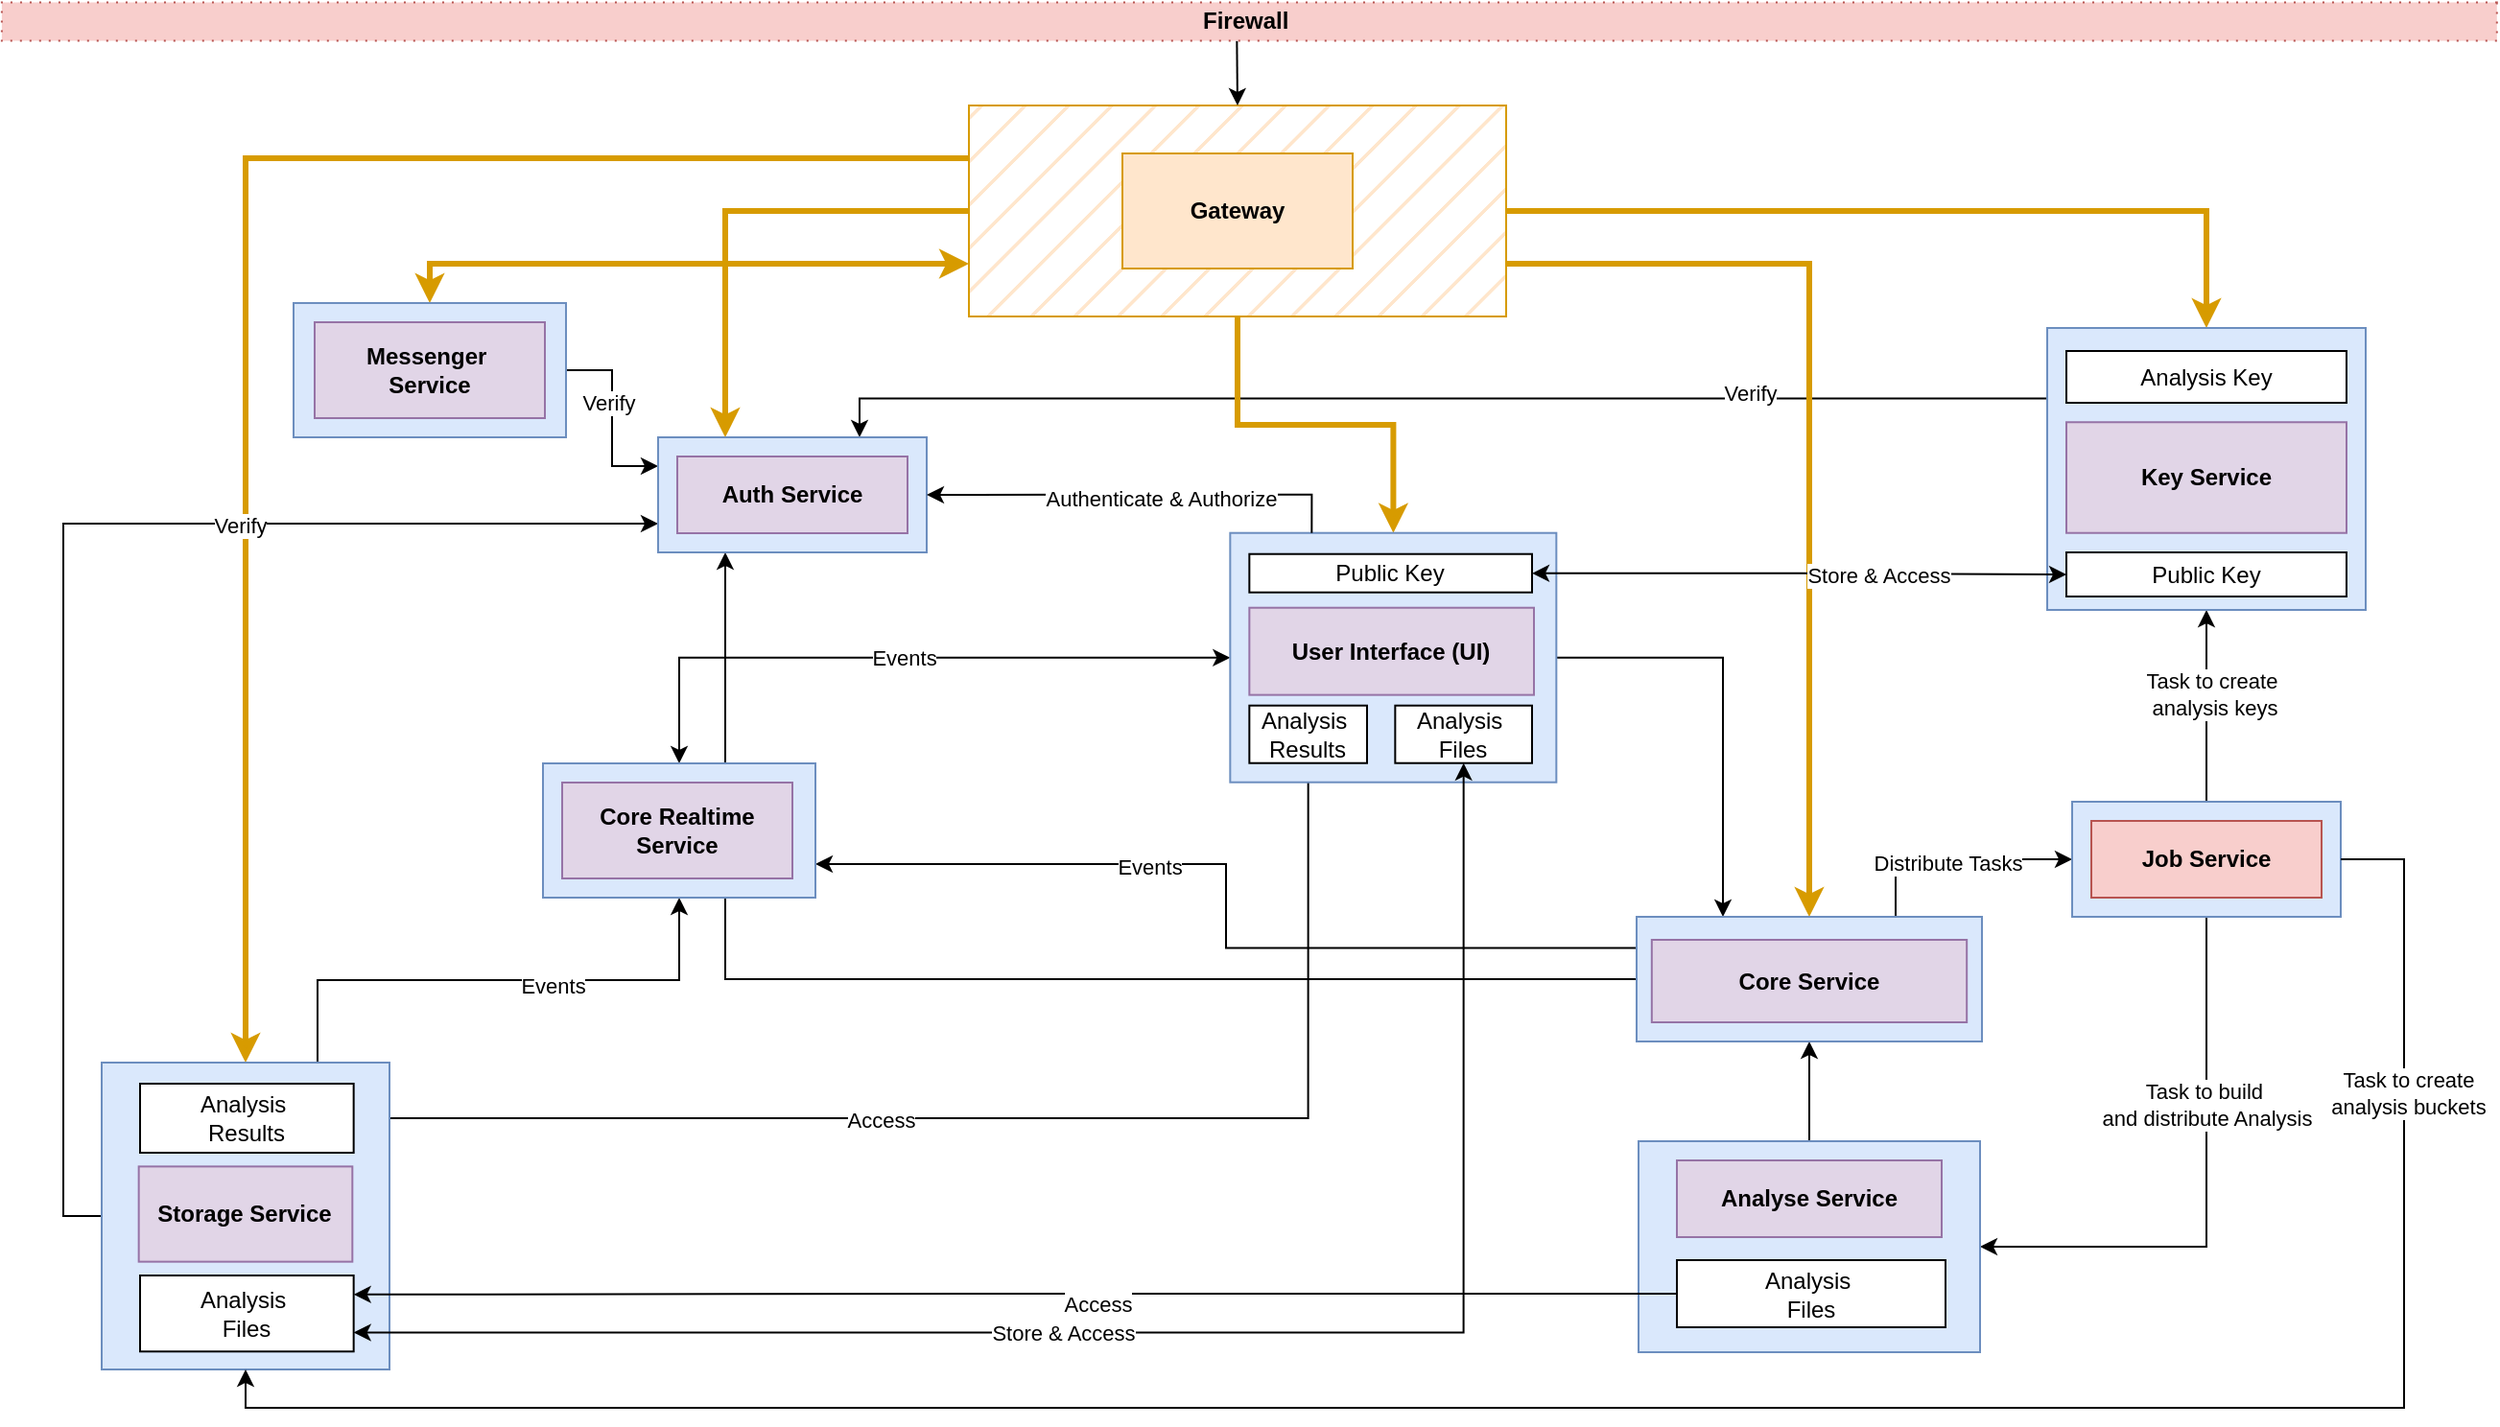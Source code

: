 <mxfile version="24.7.4">
  <diagram name="Page-1" id="822b0af5-4adb-64df-f703-e8dfc1f81529">
    <mxGraphModel dx="2266" dy="1668" grid="1" gridSize="10" guides="1" tooltips="1" connect="1" arrows="1" fold="1" page="1" pageScale="1" pageWidth="1100" pageHeight="850" background="none" math="0" shadow="0">
      <root>
        <mxCell id="0" />
        <mxCell id="1" parent="0" />
        <mxCell id="PBtX4HCvhkAMB2_3Ykh0-14" style="edgeStyle=orthogonalEdgeStyle;rounded=0;orthogonalLoop=1;jettySize=auto;html=1;entryX=0.5;entryY=0;entryDx=0;entryDy=0;fillColor=#ffe6cc;strokeColor=#d79b00;strokeWidth=3;exitX=0;exitY=0.25;exitDx=0;exitDy=0;" parent="1" source="PBtX4HCvhkAMB2_3Ykh0-4" target="oog65j6L7B87XHzVz9v1-12" edge="1">
          <mxGeometry relative="1" as="geometry" />
        </mxCell>
        <mxCell id="oog65j6L7B87XHzVz9v1-75" style="edgeStyle=orthogonalEdgeStyle;rounded=0;orthogonalLoop=1;jettySize=auto;html=1;entryX=0;entryY=0.75;entryDx=0;entryDy=0;fontColor=#FFFFFF;exitX=0;exitY=0.5;exitDx=0;exitDy=0;fillColor=#f9f7ed;shadow=0;strokeColor=#000000;" parent="1" source="oog65j6L7B87XHzVz9v1-12" target="oog65j6L7B87XHzVz9v1-2" edge="1">
          <mxGeometry relative="1" as="geometry">
            <mxPoint x="390" y="660" as="sourcePoint" />
          </mxGeometry>
        </mxCell>
        <mxCell id="PBtX4HCvhkAMB2_3Ykh0-20" value="Verify" style="edgeLabel;html=1;align=center;verticalAlign=middle;resizable=0;points=[];" parent="oog65j6L7B87XHzVz9v1-75" vertex="1" connectable="0">
          <mxGeometry x="0.369" y="-1" relative="1" as="geometry">
            <mxPoint as="offset" />
          </mxGeometry>
        </mxCell>
        <mxCell id="oog65j6L7B87XHzVz9v1-72" style="edgeStyle=orthogonalEdgeStyle;rounded=0;orthogonalLoop=1;jettySize=auto;html=1;fontColor=#FFFFFF;strokeColor=default;entryX=0.75;entryY=0;entryDx=0;entryDy=0;exitX=0;exitY=0.25;exitDx=0;exitDy=0;" parent="1" source="oog65j6L7B87XHzVz9v1-6" target="oog65j6L7B87XHzVz9v1-2" edge="1">
          <mxGeometry relative="1" as="geometry">
            <mxPoint x="1681" y="-165" as="sourcePoint" />
          </mxGeometry>
        </mxCell>
        <mxCell id="VzUCPUByovG9wuieKJeH-6" value="Verify" style="edgeLabel;html=1;align=center;verticalAlign=middle;resizable=0;points=[];" parent="oog65j6L7B87XHzVz9v1-72" vertex="1" connectable="0">
          <mxGeometry x="-0.515" y="-3" relative="1" as="geometry">
            <mxPoint as="offset" />
          </mxGeometry>
        </mxCell>
        <mxCell id="oog65j6L7B87XHzVz9v1-60" style="edgeStyle=orthogonalEdgeStyle;rounded=0;orthogonalLoop=1;jettySize=auto;html=1;exitX=1;exitY=0.75;exitDx=0;exitDy=0;fontColor=#FFFFFF;strokeColor=default;entryX=0;entryY=0.25;entryDx=0;entryDy=0;startArrow=classic;startFill=1;endArrow=none;endFill=0;" parent="1" source="bdQprHYoD2ILjPD8wSrT-7" target="oog65j6L7B87XHzVz9v1-9" edge="1">
          <mxGeometry relative="1" as="geometry">
            <mxPoint x="829" y="475" as="sourcePoint" />
            <mxPoint x="1265" y="300" as="targetPoint" />
          </mxGeometry>
        </mxCell>
        <mxCell id="oog65j6L7B87XHzVz9v1-87" value="Text" style="edgeLabel;html=1;align=center;verticalAlign=middle;resizable=0;points=[];fontColor=#FFFFFF;" parent="oog65j6L7B87XHzVz9v1-60" vertex="1" connectable="0">
          <mxGeometry x="-0.298" y="-6" relative="1" as="geometry">
            <mxPoint as="offset" />
          </mxGeometry>
        </mxCell>
        <mxCell id="oog65j6L7B87XHzVz9v1-88" value="&lt;span style=&quot;&quot;&gt;&lt;font color=&quot;#000000&quot;&gt;Events&lt;/font&gt;&lt;/span&gt;" style="edgeLabel;html=1;align=center;verticalAlign=middle;resizable=0;points=[];fontColor=#FFFFFF;labelBackgroundColor=default;labelBorderColor=none;" parent="oog65j6L7B87XHzVz9v1-60" vertex="1" connectable="0">
          <mxGeometry x="-0.265" y="-1" relative="1" as="geometry">
            <mxPoint as="offset" />
          </mxGeometry>
        </mxCell>
        <mxCell id="oog65j6L7B87XHzVz9v1-73" style="edgeStyle=orthogonalEdgeStyle;rounded=0;orthogonalLoop=1;jettySize=auto;html=1;entryX=0;entryY=0.25;entryDx=0;entryDy=0;fontColor=#FFFFFF;strokeColor=default;" parent="1" source="oog65j6L7B87XHzVz9v1-15" target="oog65j6L7B87XHzVz9v1-2" edge="1">
          <mxGeometry relative="1" as="geometry" />
        </mxCell>
        <mxCell id="PBtX4HCvhkAMB2_3Ykh0-23" value="Verify" style="edgeLabel;html=1;align=center;verticalAlign=middle;resizable=0;points=[];" parent="oog65j6L7B87XHzVz9v1-73" vertex="1" connectable="0">
          <mxGeometry x="-0.164" y="-2" relative="1" as="geometry">
            <mxPoint as="offset" />
          </mxGeometry>
        </mxCell>
        <mxCell id="oog65j6L7B87XHzVz9v1-74" style="edgeStyle=orthogonalEdgeStyle;rounded=0;orthogonalLoop=1;jettySize=auto;html=1;fontColor=#FFFFFF;strokeColor=default;entryX=0.25;entryY=1;entryDx=0;entryDy=0;" parent="1" source="oog65j6L7B87XHzVz9v1-9" target="oog65j6L7B87XHzVz9v1-2" edge="1">
          <mxGeometry relative="1" as="geometry" />
        </mxCell>
        <mxCell id="oog65j6L7B87XHzVz9v1-86" style="edgeStyle=orthogonalEdgeStyle;rounded=0;orthogonalLoop=1;jettySize=auto;html=1;fontColor=#FFFFFF;strokeColor=default;entryX=0.25;entryY=0;entryDx=0;entryDy=0;" parent="1" source="oog65j6L7B87XHzVz9v1-83" target="oog65j6L7B87XHzVz9v1-9" edge="1">
          <mxGeometry relative="1" as="geometry" />
        </mxCell>
        <mxCell id="oog65j6L7B87XHzVz9v1-95" style="edgeStyle=orthogonalEdgeStyle;rounded=0;orthogonalLoop=1;jettySize=auto;html=1;fontColor=#FFFFFF;strokeColor=default;exitX=0.75;exitY=0;exitDx=0;exitDy=0;entryX=0.5;entryY=1;entryDx=0;entryDy=0;startArrow=none;startFill=0;endArrow=classic;endFill=1;" parent="1" source="oog65j6L7B87XHzVz9v1-12" target="bdQprHYoD2ILjPD8wSrT-7" edge="1">
          <mxGeometry relative="1" as="geometry" />
        </mxCell>
        <mxCell id="oog65j6L7B87XHzVz9v1-96" value="&lt;font style=&quot;&quot;&gt;Events&lt;/font&gt;" style="edgeLabel;html=1;align=center;verticalAlign=middle;resizable=0;points=[];fontColor=#000000;labelBackgroundColor=#FFFFFF;" parent="oog65j6L7B87XHzVz9v1-95" vertex="1" connectable="0">
          <mxGeometry x="0.206" y="-3" relative="1" as="geometry">
            <mxPoint as="offset" />
          </mxGeometry>
        </mxCell>
        <mxCell id="oog65j6L7B87XHzVz9v1-97" style="edgeStyle=orthogonalEdgeStyle;rounded=0;orthogonalLoop=1;jettySize=auto;html=1;entryX=0.5;entryY=0;entryDx=0;entryDy=0;fontColor=#FFFFFF;strokeColor=default;endArrow=classic;endFill=1;startArrow=classic;startFill=1;" parent="1" source="oog65j6L7B87XHzVz9v1-83" target="bdQprHYoD2ILjPD8wSrT-7" edge="1">
          <mxGeometry relative="1" as="geometry" />
        </mxCell>
        <mxCell id="PBtX4HCvhkAMB2_3Ykh0-24" value="Events" style="edgeLabel;html=1;align=center;verticalAlign=middle;resizable=0;points=[];" parent="oog65j6L7B87XHzVz9v1-97" vertex="1" connectable="0">
          <mxGeometry x="-0.007" relative="1" as="geometry">
            <mxPoint as="offset" />
          </mxGeometry>
        </mxCell>
        <mxCell id="oog65j6L7B87XHzVz9v1-103" style="edgeStyle=orthogonalEdgeStyle;rounded=0;orthogonalLoop=1;jettySize=auto;html=1;fontColor=#FFFFFF;strokeColor=default;exitX=0.5;exitY=1;exitDx=0;exitDy=0;entryX=1;entryY=0.5;entryDx=0;entryDy=0;" parent="1" source="oog65j6L7B87XHzVz9v1-101" target="oog65j6L7B87XHzVz9v1-68" edge="1">
          <mxGeometry relative="1" as="geometry" />
        </mxCell>
        <mxCell id="VzUCPUByovG9wuieKJeH-23" value="Task to build&amp;nbsp;&lt;div&gt;and distribute Analysis&lt;/div&gt;" style="edgeLabel;html=1;align=center;verticalAlign=middle;resizable=0;points=[];" parent="oog65j6L7B87XHzVz9v1-103" vertex="1" connectable="0">
          <mxGeometry x="-0.326" relative="1" as="geometry">
            <mxPoint as="offset" />
          </mxGeometry>
        </mxCell>
        <mxCell id="oog65j6L7B87XHzVz9v1-104" style="edgeStyle=orthogonalEdgeStyle;rounded=0;orthogonalLoop=1;jettySize=auto;html=1;entryX=0;entryY=0.5;entryDx=0;entryDy=0;fontColor=#FFFFFF;strokeColor=default;exitX=0.75;exitY=0;exitDx=0;exitDy=0;" parent="1" source="oog65j6L7B87XHzVz9v1-9" target="oog65j6L7B87XHzVz9v1-101" edge="1">
          <mxGeometry relative="1" as="geometry" />
        </mxCell>
        <mxCell id="VzUCPUByovG9wuieKJeH-26" value="Distribute Tasks" style="edgeLabel;html=1;align=center;verticalAlign=middle;resizable=0;points=[];" parent="oog65j6L7B87XHzVz9v1-104" vertex="1" connectable="0">
          <mxGeometry x="-0.066" y="-2" relative="1" as="geometry">
            <mxPoint as="offset" />
          </mxGeometry>
        </mxCell>
        <mxCell id="PBtX4HCvhkAMB2_3Ykh0-3" value="" style="group;fillColor=#fad7ac;strokeColor=#b46504;fillStyle=hatch;" parent="1" vertex="1" connectable="0">
          <mxGeometry x="1122" y="-403" width="280" height="110" as="geometry" />
        </mxCell>
        <mxCell id="PBtX4HCvhkAMB2_3Ykh0-4" value="" style="rounded=0;whiteSpace=wrap;html=1;fillColor=#ffe6cc;fillStyle=hatch;strokeColor=#d79b00;" parent="PBtX4HCvhkAMB2_3Ykh0-3" vertex="1">
          <mxGeometry width="280" height="110" as="geometry" />
        </mxCell>
        <mxCell id="PBtX4HCvhkAMB2_3Ykh0-5" value="&lt;b&gt;Gateway&lt;/b&gt;" style="rounded=0;whiteSpace=wrap;html=1;fillColor=#ffe6cc;strokeColor=#d79b00;" parent="PBtX4HCvhkAMB2_3Ykh0-3" vertex="1">
          <mxGeometry x="80" y="25" width="120" height="60" as="geometry" />
        </mxCell>
        <mxCell id="PBtX4HCvhkAMB2_3Ykh0-9" style="edgeStyle=orthogonalEdgeStyle;rounded=0;orthogonalLoop=1;jettySize=auto;html=1;entryX=0.5;entryY=0;entryDx=0;entryDy=0;exitX=1.009;exitY=0.505;exitDx=0;exitDy=0;exitPerimeter=0;" parent="1" source="PBtX4HCvhkAMB2_3Ykh0-2" target="PBtX4HCvhkAMB2_3Ykh0-4" edge="1">
          <mxGeometry relative="1" as="geometry">
            <mxPoint x="1260" y="-435" as="sourcePoint" />
          </mxGeometry>
        </mxCell>
        <mxCell id="PBtX4HCvhkAMB2_3Ykh0-2" value="Firewall&amp;nbsp;" style="rounded=0;whiteSpace=wrap;html=1;fillColor=#f8cecc;strokeColor=#b85450;dashed=1;dashPattern=1 4;fontStyle=1;horizontal=0;rotation=90;" parent="1" vertex="1">
          <mxGeometry x="1258.17" y="-1096.98" width="20" height="1300.46" as="geometry" />
        </mxCell>
        <mxCell id="PBtX4HCvhkAMB2_3Ykh0-10" style="edgeStyle=orthogonalEdgeStyle;rounded=0;orthogonalLoop=1;jettySize=auto;html=1;fillColor=#ffe6cc;strokeColor=#d79b00;strokeWidth=3;" parent="1" source="PBtX4HCvhkAMB2_3Ykh0-4" target="oog65j6L7B87XHzVz9v1-6" edge="1">
          <mxGeometry relative="1" as="geometry" />
        </mxCell>
        <mxCell id="PBtX4HCvhkAMB2_3Ykh0-11" style="edgeStyle=orthogonalEdgeStyle;rounded=0;orthogonalLoop=1;jettySize=auto;html=1;entryX=0.5;entryY=0;entryDx=0;entryDy=0;exitX=1;exitY=0.75;exitDx=0;exitDy=0;fillColor=#ffe6cc;strokeColor=#d79b00;strokeWidth=3;" parent="1" source="PBtX4HCvhkAMB2_3Ykh0-4" target="oog65j6L7B87XHzVz9v1-9" edge="1">
          <mxGeometry relative="1" as="geometry" />
        </mxCell>
        <mxCell id="PBtX4HCvhkAMB2_3Ykh0-12" style="edgeStyle=orthogonalEdgeStyle;rounded=0;orthogonalLoop=1;jettySize=auto;html=1;entryX=0.5;entryY=0;entryDx=0;entryDy=0;fillColor=#ffe6cc;strokeColor=#d79b00;exitX=0;exitY=0.75;exitDx=0;exitDy=0;strokeWidth=3;startArrow=classic;startFill=1;" parent="1" source="PBtX4HCvhkAMB2_3Ykh0-4" target="oog65j6L7B87XHzVz9v1-15" edge="1">
          <mxGeometry relative="1" as="geometry" />
        </mxCell>
        <mxCell id="PBtX4HCvhkAMB2_3Ykh0-15" style="edgeStyle=orthogonalEdgeStyle;rounded=0;orthogonalLoop=1;jettySize=auto;html=1;strokeWidth=3;fillColor=#ffe6cc;strokeColor=#d79b00;" parent="1" source="PBtX4HCvhkAMB2_3Ykh0-4" target="oog65j6L7B87XHzVz9v1-83" edge="1">
          <mxGeometry relative="1" as="geometry" />
        </mxCell>
        <mxCell id="PBtX4HCvhkAMB2_3Ykh0-31" style="edgeStyle=orthogonalEdgeStyle;rounded=0;orthogonalLoop=1;jettySize=auto;html=1;entryX=0.25;entryY=0;entryDx=0;entryDy=0;fillColor=#ffe6cc;strokeColor=#d79b00;strokeWidth=3;" parent="1" source="PBtX4HCvhkAMB2_3Ykh0-4" target="oog65j6L7B87XHzVz9v1-2" edge="1">
          <mxGeometry relative="1" as="geometry" />
        </mxCell>
        <mxCell id="VzUCPUByovG9wuieKJeH-3" style="edgeStyle=orthogonalEdgeStyle;rounded=0;orthogonalLoop=1;jettySize=auto;html=1;entryX=0.5;entryY=0;entryDx=0;entryDy=0;startArrow=classic;startFill=1;endArrow=none;endFill=0;" parent="1" source="oog65j6L7B87XHzVz9v1-9" target="oog65j6L7B87XHzVz9v1-68" edge="1">
          <mxGeometry relative="1" as="geometry" />
        </mxCell>
        <mxCell id="VzUCPUByovG9wuieKJeH-5" style="edgeStyle=orthogonalEdgeStyle;rounded=0;orthogonalLoop=1;jettySize=auto;html=1;entryX=0.5;entryY=1;entryDx=0;entryDy=0;" parent="1" source="oog65j6L7B87XHzVz9v1-101" target="oog65j6L7B87XHzVz9v1-6" edge="1">
          <mxGeometry relative="1" as="geometry" />
        </mxCell>
        <mxCell id="VzUCPUByovG9wuieKJeH-25" value="Task to create&amp;nbsp;&lt;div&gt;analysis keys&lt;/div&gt;" style="edgeLabel;html=1;align=center;verticalAlign=middle;resizable=0;points=[];" parent="VzUCPUByovG9wuieKJeH-5" vertex="1" connectable="0">
          <mxGeometry x="0.116" y="-4" relative="1" as="geometry">
            <mxPoint as="offset" />
          </mxGeometry>
        </mxCell>
        <mxCell id="oog65j6L7B87XHzVz9v1-6" value="" style="rounded=0;whiteSpace=wrap;html=1;fillColor=#dae8fc;strokeColor=#6c8ebf;container=0;" parent="1" vertex="1">
          <mxGeometry x="1684" y="-287" width="166" height="147" as="geometry" />
        </mxCell>
        <mxCell id="oog65j6L7B87XHzVz9v1-30" value="Public Key" style="rounded=0;whiteSpace=wrap;html=1;container=0;" parent="1" vertex="1">
          <mxGeometry x="1694" y="-170" width="146" height="23" as="geometry" />
        </mxCell>
        <mxCell id="oog65j6L7B87XHzVz9v1-7" value="&lt;b&gt;Key Service&lt;/b&gt;" style="rounded=0;whiteSpace=wrap;html=1;fillColor=#e1d5e7;strokeColor=#9673a6;container=0;" parent="1" vertex="1">
          <mxGeometry x="1694" y="-237.87" width="146" height="57.73" as="geometry" />
        </mxCell>
        <mxCell id="oog65j6L7B87XHzVz9v1-33" value="Analysis Key" style="rounded=0;whiteSpace=wrap;html=1;container=0;" parent="1" vertex="1">
          <mxGeometry x="1694" y="-275" width="146" height="27" as="geometry" />
        </mxCell>
        <mxCell id="PBtX4HCvhkAMB2_3Ykh0-16" style="edgeStyle=orthogonalEdgeStyle;rounded=0;orthogonalLoop=1;jettySize=auto;html=1;entryX=1;entryY=0.5;entryDx=0;entryDy=0;exitX=0.5;exitY=1;exitDx=0;exitDy=0;" parent="1" source="oog65j6L7B87XHzVz9v1-29" target="oog65j6L7B87XHzVz9v1-23" edge="1">
          <mxGeometry relative="1" as="geometry" />
        </mxCell>
        <mxCell id="PBtX4HCvhkAMB2_3Ykh0-17" value="Access" style="edgeLabel;html=1;align=center;verticalAlign=middle;resizable=0;points=[];" parent="PBtX4HCvhkAMB2_3Ykh0-16" vertex="1" connectable="0">
          <mxGeometry x="0.196" y="1" relative="1" as="geometry">
            <mxPoint as="offset" />
          </mxGeometry>
        </mxCell>
        <mxCell id="VzUCPUByovG9wuieKJeH-7" value="" style="group" parent="1" vertex="1" connectable="0">
          <mxGeometry x="1258.17" y="-180.14" width="170" height="130" as="geometry" />
        </mxCell>
        <mxCell id="oog65j6L7B87XHzVz9v1-83" value="" style="rounded=0;whiteSpace=wrap;html=1;fillColor=#dae8fc;strokeColor=#6c8ebf;container=0;" parent="VzUCPUByovG9wuieKJeH-7" vertex="1">
          <mxGeometry width="170" height="130" as="geometry" />
        </mxCell>
        <mxCell id="oog65j6L7B87XHzVz9v1-84" value="&lt;b&gt;User Interface (UI)&lt;/b&gt;" style="rounded=0;whiteSpace=wrap;html=1;fillColor=#e1d5e7;strokeColor=#9673a6;container=0;" parent="VzUCPUByovG9wuieKJeH-7" vertex="1">
          <mxGeometry x="10" y="39" width="148.33" height="45.45" as="geometry" />
        </mxCell>
        <mxCell id="oog65j6L7B87XHzVz9v1-29" value="Analysis&amp;nbsp;&lt;br&gt;Results" style="rounded=0;whiteSpace=wrap;html=1;container=0;" parent="VzUCPUByovG9wuieKJeH-7" vertex="1">
          <mxGeometry x="10" y="90" width="61.33" height="30" as="geometry" />
        </mxCell>
        <mxCell id="oog65j6L7B87XHzVz9v1-27" value="Public Key" style="rounded=0;whiteSpace=wrap;html=1;container=0;" parent="VzUCPUByovG9wuieKJeH-7" vertex="1">
          <mxGeometry x="10" y="11" width="147.33" height="20" as="geometry" />
        </mxCell>
        <mxCell id="oog65j6L7B87XHzVz9v1-71" value="Analysis&amp;nbsp;&lt;br&gt;Files" style="rounded=0;whiteSpace=wrap;html=1;container=0;" parent="VzUCPUByovG9wuieKJeH-7" vertex="1">
          <mxGeometry x="86" y="90" width="71.33" height="30" as="geometry" />
        </mxCell>
        <mxCell id="VzUCPUByovG9wuieKJeH-9" value="" style="group" parent="1" vertex="1" connectable="0">
          <mxGeometry x="960" y="-230" width="140" height="60" as="geometry" />
        </mxCell>
        <mxCell id="oog65j6L7B87XHzVz9v1-2" value="" style="rounded=0;whiteSpace=wrap;html=1;fillColor=#dae8fc;strokeColor=#6c8ebf;container=0;" parent="VzUCPUByovG9wuieKJeH-9" vertex="1">
          <mxGeometry width="140" height="60" as="geometry" />
        </mxCell>
        <mxCell id="oog65j6L7B87XHzVz9v1-3" value="&lt;b&gt;Auth Service&lt;/b&gt;" style="rounded=0;whiteSpace=wrap;html=1;fillColor=#e1d5e7;strokeColor=#9673a6;container=0;" parent="VzUCPUByovG9wuieKJeH-9" vertex="1">
          <mxGeometry x="10" y="10" width="120" height="40" as="geometry" />
        </mxCell>
        <mxCell id="VzUCPUByovG9wuieKJeH-10" value="" style="group" parent="1" vertex="1" connectable="0">
          <mxGeometry x="1471" y="137" width="178" height="110" as="geometry" />
        </mxCell>
        <mxCell id="oog65j6L7B87XHzVz9v1-68" value="" style="rounded=0;whiteSpace=wrap;html=1;fillColor=#dae8fc;strokeColor=#6c8ebf;container=0;movable=1;resizable=1;rotatable=1;deletable=1;editable=1;locked=0;connectable=1;" parent="VzUCPUByovG9wuieKJeH-10" vertex="1">
          <mxGeometry width="178" height="110" as="geometry" />
        </mxCell>
        <mxCell id="oog65j6L7B87XHzVz9v1-69" value="&lt;b&gt;Analyse Service&lt;/b&gt;" style="rounded=0;whiteSpace=wrap;html=1;container=0;fillColor=#e1d5e7;strokeColor=#9673a6;movable=1;resizable=1;rotatable=1;deletable=1;editable=1;locked=0;connectable=1;" parent="VzUCPUByovG9wuieKJeH-10" vertex="1">
          <mxGeometry x="20" y="10" width="138" height="40" as="geometry" />
        </mxCell>
        <mxCell id="PBtX4HCvhkAMB2_3Ykh0-28" value="Analysis&amp;nbsp;&lt;br&gt;Files" style="rounded=0;whiteSpace=wrap;html=1;container=0;movable=1;resizable=1;rotatable=1;deletable=1;editable=1;locked=0;connectable=1;" parent="VzUCPUByovG9wuieKJeH-10" vertex="1">
          <mxGeometry x="20" y="62" width="140" height="35" as="geometry" />
        </mxCell>
        <mxCell id="VzUCPUByovG9wuieKJeH-11" value="" style="group" parent="1" vertex="1" connectable="0">
          <mxGeometry x="1470" y="20" width="180" height="65" as="geometry" />
        </mxCell>
        <mxCell id="oog65j6L7B87XHzVz9v1-9" value="" style="rounded=0;whiteSpace=wrap;html=1;fillColor=#dae8fc;strokeColor=#6c8ebf;container=0;" parent="VzUCPUByovG9wuieKJeH-11" vertex="1">
          <mxGeometry width="180" height="65" as="geometry" />
        </mxCell>
        <mxCell id="oog65j6L7B87XHzVz9v1-25" value="&lt;b&gt;Core Service&lt;/b&gt;" style="rounded=0;whiteSpace=wrap;html=1;fillColor=#e1d5e7;strokeColor=#9673a6;container=0;" parent="VzUCPUByovG9wuieKJeH-11" vertex="1">
          <mxGeometry x="7.91" y="12" width="164.18" height="43" as="geometry" />
        </mxCell>
        <mxCell id="VzUCPUByovG9wuieKJeH-12" value="" style="group" parent="1" vertex="1" connectable="0">
          <mxGeometry x="1697" y="-40" width="140" height="60" as="geometry" />
        </mxCell>
        <mxCell id="oog65j6L7B87XHzVz9v1-101" value="" style="rounded=0;whiteSpace=wrap;html=1;fillColor=#dae8fc;strokeColor=#6c8ebf;container=0;" parent="VzUCPUByovG9wuieKJeH-12" vertex="1">
          <mxGeometry width="140" height="60" as="geometry" />
        </mxCell>
        <mxCell id="oog65j6L7B87XHzVz9v1-102" value="&lt;b&gt;Job Service&lt;/b&gt;" style="rounded=0;whiteSpace=wrap;html=1;fillColor=#f8cecc;strokeColor=#b85450;container=0;" parent="VzUCPUByovG9wuieKJeH-12" vertex="1">
          <mxGeometry x="10" y="10" width="120" height="40" as="geometry" />
        </mxCell>
        <mxCell id="VzUCPUByovG9wuieKJeH-17" value="" style="group" parent="1" vertex="1" connectable="0">
          <mxGeometry x="670" y="96" width="150" height="160" as="geometry" />
        </mxCell>
        <mxCell id="oog65j6L7B87XHzVz9v1-12" value="" style="rounded=0;whiteSpace=wrap;html=1;fillColor=#dae8fc;strokeColor=#6c8ebf;container=0;" parent="VzUCPUByovG9wuieKJeH-17" vertex="1">
          <mxGeometry width="150" height="160" as="geometry" />
        </mxCell>
        <mxCell id="oog65j6L7B87XHzVz9v1-89" value="Analysis&amp;nbsp;&lt;br&gt;Files" style="rounded=0;whiteSpace=wrap;html=1;container=0;" parent="VzUCPUByovG9wuieKJeH-17" vertex="1">
          <mxGeometry x="20" y="111" width="111.33" height="39.64" as="geometry" />
        </mxCell>
        <mxCell id="oog65j6L7B87XHzVz9v1-23" value="Analysis&amp;nbsp;&lt;br&gt;Results" style="rounded=0;whiteSpace=wrap;html=1;container=0;" parent="VzUCPUByovG9wuieKJeH-17" vertex="1">
          <mxGeometry x="20" y="11" width="111.33" height="36" as="geometry" />
        </mxCell>
        <mxCell id="oog65j6L7B87XHzVz9v1-13" value="&lt;b&gt;Storage Service&lt;/b&gt;" style="rounded=0;whiteSpace=wrap;html=1;fillColor=#e1d5e7;strokeColor=#9673a6;container=0;" parent="VzUCPUByovG9wuieKJeH-17" vertex="1">
          <mxGeometry x="19.33" y="54.18" width="111.33" height="49.64" as="geometry" />
        </mxCell>
        <mxCell id="VzUCPUByovG9wuieKJeH-19" style="edgeStyle=orthogonalEdgeStyle;rounded=0;orthogonalLoop=1;jettySize=auto;html=1;entryX=1;entryY=0.5;entryDx=0;entryDy=0;exitX=0.25;exitY=0;exitDx=0;exitDy=0;" parent="1" source="oog65j6L7B87XHzVz9v1-83" target="oog65j6L7B87XHzVz9v1-2" edge="1">
          <mxGeometry relative="1" as="geometry" />
        </mxCell>
        <mxCell id="VzUCPUByovG9wuieKJeH-21" value="Authenticate &amp;amp; Authorize" style="edgeLabel;html=1;align=center;verticalAlign=middle;resizable=0;points=[];" parent="VzUCPUByovG9wuieKJeH-19" vertex="1" connectable="0">
          <mxGeometry x="-0.104" y="2" relative="1" as="geometry">
            <mxPoint as="offset" />
          </mxGeometry>
        </mxCell>
        <mxCell id="oog65j6L7B87XHzVz9v1-90" style="edgeStyle=orthogonalEdgeStyle;rounded=0;orthogonalLoop=1;jettySize=auto;html=1;entryX=1;entryY=0.75;entryDx=0;entryDy=0;fontColor=#FFFFFF;strokeColor=default;exitX=0.5;exitY=1;exitDx=0;exitDy=0;startArrow=classic;startFill=1;" parent="1" source="oog65j6L7B87XHzVz9v1-71" target="oog65j6L7B87XHzVz9v1-89" edge="1">
          <mxGeometry relative="1" as="geometry" />
        </mxCell>
        <mxCell id="oog65j6L7B87XHzVz9v1-93" value="Store &amp;amp; Access" style="edgeLabel;html=1;align=center;verticalAlign=middle;resizable=0;points=[];fontColor=#000000;labelBackgroundColor=#FFFFFF;" parent="oog65j6L7B87XHzVz9v1-90" vertex="1" connectable="0">
          <mxGeometry x="0.155" relative="1" as="geometry">
            <mxPoint as="offset" />
          </mxGeometry>
        </mxCell>
        <mxCell id="PBtX4HCvhkAMB2_3Ykh0-29" style="edgeStyle=orthogonalEdgeStyle;rounded=0;orthogonalLoop=1;jettySize=auto;html=1;entryX=1;entryY=0.25;entryDx=0;entryDy=0;" parent="1" source="PBtX4HCvhkAMB2_3Ykh0-28" target="oog65j6L7B87XHzVz9v1-89" edge="1">
          <mxGeometry relative="1" as="geometry">
            <mxPoint x="731" y="680" as="targetPoint" />
          </mxGeometry>
        </mxCell>
        <mxCell id="PBtX4HCvhkAMB2_3Ykh0-30" value="Access" style="edgeLabel;html=1;align=center;verticalAlign=middle;resizable=0;points=[];" parent="PBtX4HCvhkAMB2_3Ykh0-29" vertex="1" connectable="0">
          <mxGeometry x="-0.121" y="5" relative="1" as="geometry">
            <mxPoint x="1" as="offset" />
          </mxGeometry>
        </mxCell>
        <mxCell id="oog65j6L7B87XHzVz9v1-65" style="edgeStyle=orthogonalEdgeStyle;rounded=0;orthogonalLoop=1;jettySize=auto;html=1;fontColor=#FFFFFF;strokeColor=default;startArrow=classic;startFill=1;entryX=0;entryY=0.5;entryDx=0;entryDy=0;" parent="1" source="oog65j6L7B87XHzVz9v1-27" target="oog65j6L7B87XHzVz9v1-30" edge="1">
          <mxGeometry relative="1" as="geometry" />
        </mxCell>
        <mxCell id="PBtX4HCvhkAMB2_3Ykh0-27" value="Store &amp;amp; Access" style="edgeLabel;html=1;align=center;verticalAlign=middle;resizable=0;points=[];" parent="oog65j6L7B87XHzVz9v1-65" vertex="1" connectable="0">
          <mxGeometry x="0.298" relative="1" as="geometry">
            <mxPoint as="offset" />
          </mxGeometry>
        </mxCell>
        <mxCell id="VzUCPUByovG9wuieKJeH-22" style="edgeStyle=orthogonalEdgeStyle;rounded=0;orthogonalLoop=1;jettySize=auto;html=1;entryX=0.5;entryY=1;entryDx=0;entryDy=0;exitX=1;exitY=0.5;exitDx=0;exitDy=0;" parent="1" source="oog65j6L7B87XHzVz9v1-101" target="oog65j6L7B87XHzVz9v1-12" edge="1">
          <mxGeometry relative="1" as="geometry">
            <mxPoint x="1860" as="sourcePoint" />
            <Array as="points">
              <mxPoint x="1870" y="-10" />
              <mxPoint x="1870" y="276" />
              <mxPoint x="745" y="276" />
            </Array>
          </mxGeometry>
        </mxCell>
        <mxCell id="VzUCPUByovG9wuieKJeH-24" value="Task to create&lt;div&gt;analysis buckets&lt;/div&gt;" style="edgeLabel;html=1;align=center;verticalAlign=middle;resizable=0;points=[];" parent="VzUCPUByovG9wuieKJeH-22" vertex="1" connectable="0">
          <mxGeometry x="-0.789" y="2" relative="1" as="geometry">
            <mxPoint as="offset" />
          </mxGeometry>
        </mxCell>
        <mxCell id="bdQprHYoD2ILjPD8wSrT-6" value="" style="group" vertex="1" connectable="0" parent="1">
          <mxGeometry x="900" y="-60" width="142" height="70" as="geometry" />
        </mxCell>
        <mxCell id="bdQprHYoD2ILjPD8wSrT-7" value="" style="rounded=0;whiteSpace=wrap;html=1;fillColor=#dae8fc;strokeColor=#6c8ebf;container=0;" vertex="1" parent="bdQprHYoD2ILjPD8wSrT-6">
          <mxGeometry width="142" height="70" as="geometry" />
        </mxCell>
        <mxCell id="bdQprHYoD2ILjPD8wSrT-8" value="&lt;b&gt;Core Realtime Service&lt;/b&gt;" style="rounded=0;whiteSpace=wrap;html=1;fillColor=#e1d5e7;strokeColor=#9673a6;container=0;" vertex="1" parent="bdQprHYoD2ILjPD8wSrT-6">
          <mxGeometry x="10" y="10" width="120" height="50" as="geometry" />
        </mxCell>
        <mxCell id="bdQprHYoD2ILjPD8wSrT-9" value="" style="group" vertex="1" connectable="0" parent="1">
          <mxGeometry x="770" y="-300" width="142" height="70" as="geometry" />
        </mxCell>
        <mxCell id="oog65j6L7B87XHzVz9v1-15" value="" style="rounded=0;whiteSpace=wrap;html=1;fillColor=#dae8fc;strokeColor=#6c8ebf;container=0;" parent="bdQprHYoD2ILjPD8wSrT-9" vertex="1">
          <mxGeometry width="142" height="70" as="geometry" />
        </mxCell>
        <mxCell id="oog65j6L7B87XHzVz9v1-16" value="&lt;b&gt;Messenger&amp;nbsp;&lt;br&gt;Service&lt;/b&gt;" style="rounded=0;whiteSpace=wrap;html=1;fillColor=#e1d5e7;strokeColor=#9673a6;container=0;" parent="bdQprHYoD2ILjPD8wSrT-9" vertex="1">
          <mxGeometry x="11" y="10" width="120" height="50" as="geometry" />
        </mxCell>
      </root>
    </mxGraphModel>
  </diagram>
</mxfile>
